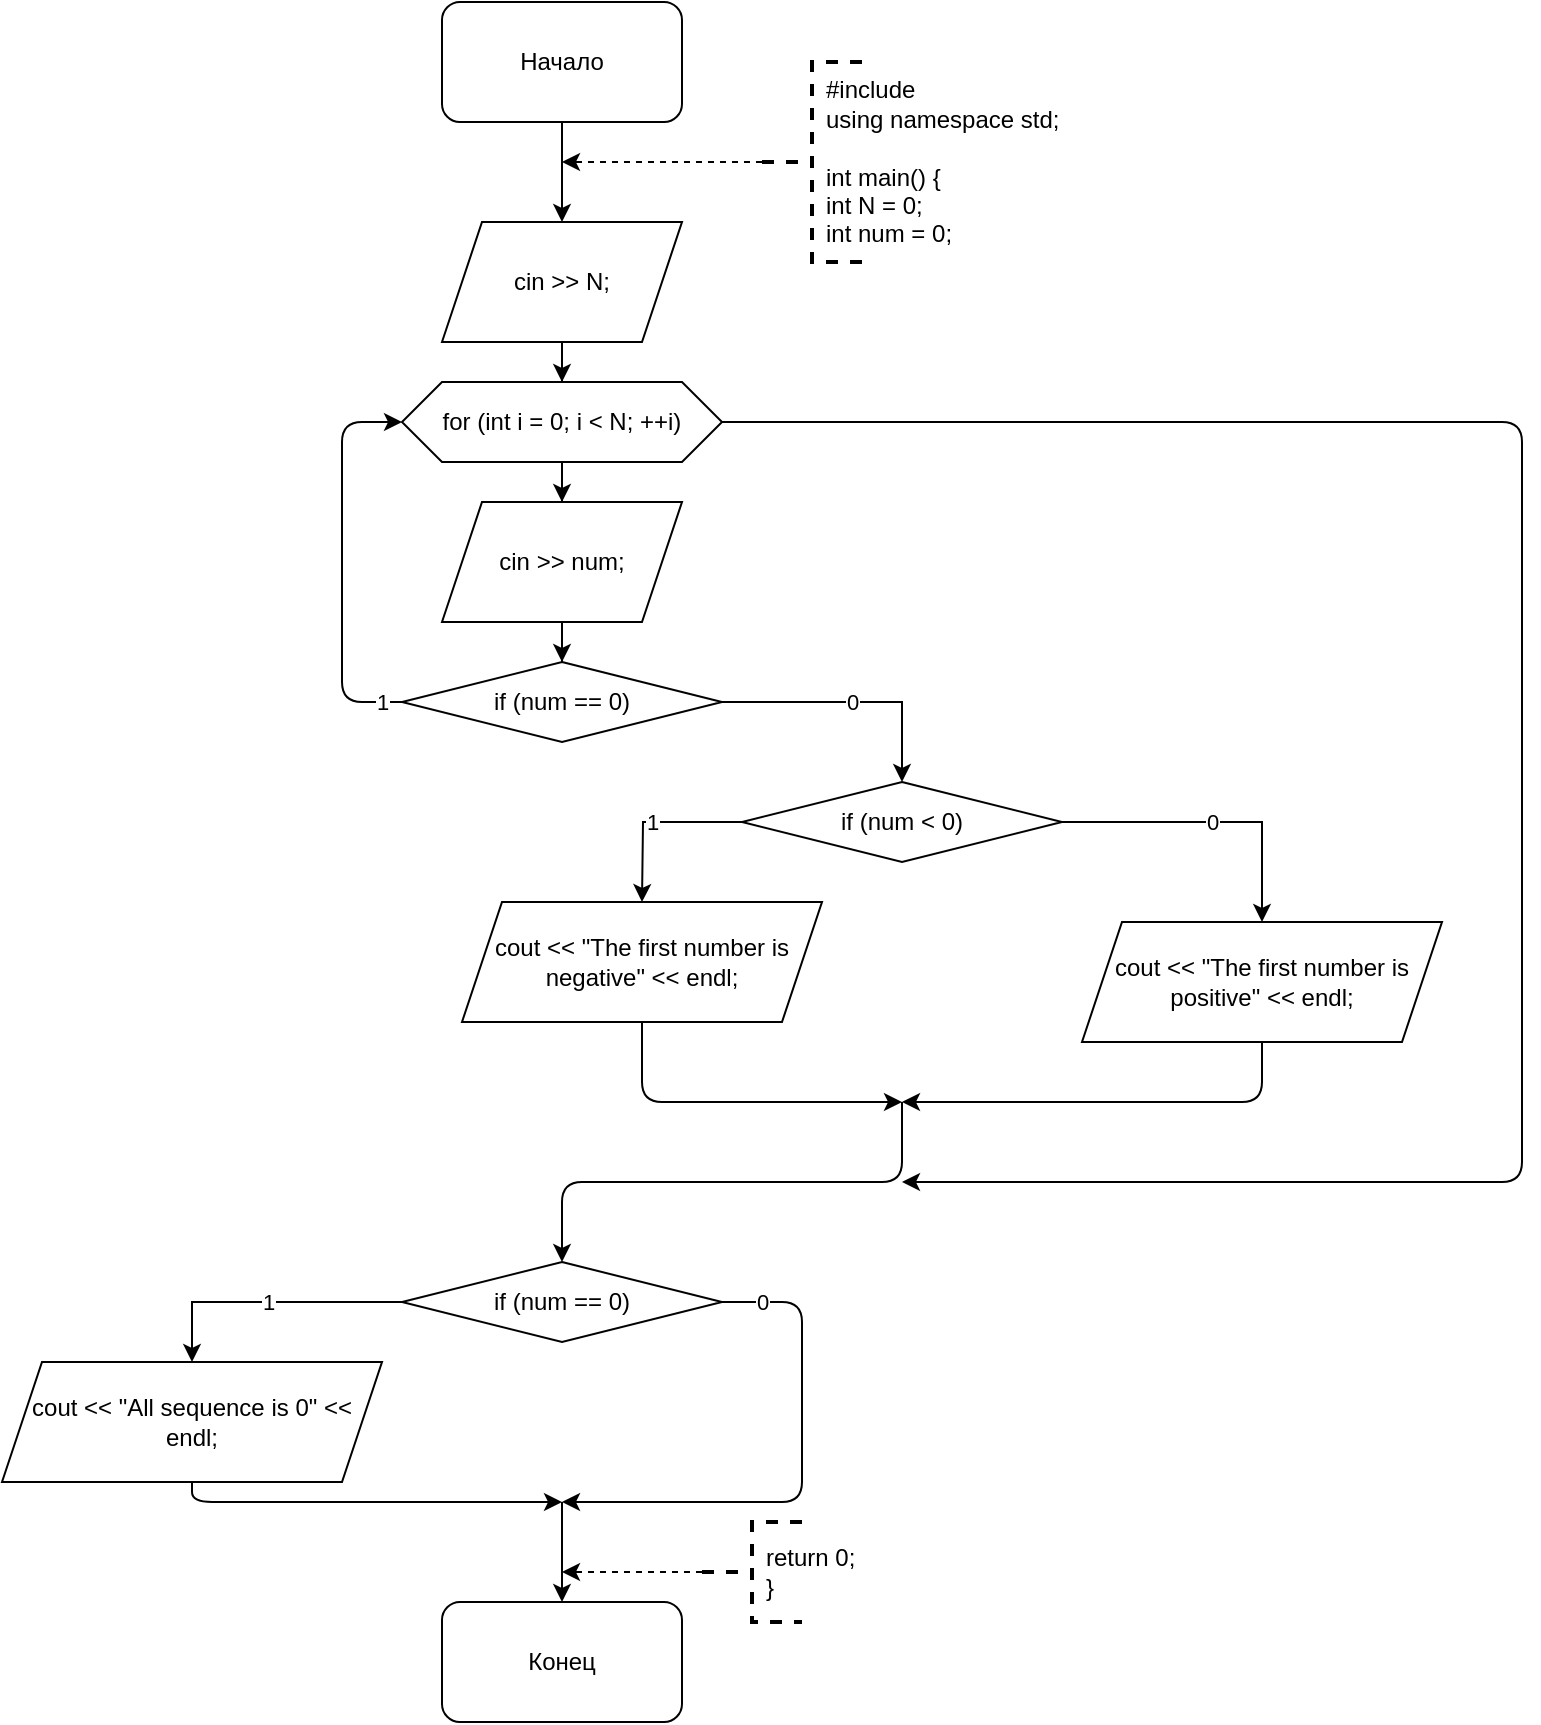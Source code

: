 <mxfile version="13.9.9" type="device"><diagram id="fYKPXiDv9TKCi3dZi99Z" name="Страница 1"><mxGraphModel dx="1024" dy="592" grid="1" gridSize="10" guides="1" tooltips="1" connect="1" arrows="1" fold="1" page="1" pageScale="1" pageWidth="827" pageHeight="1169" math="0" shadow="0"><root><mxCell id="0"/><mxCell id="1" parent="0"/><mxCell id="S9rX5GKS6qyQ6v8yqRE0-10" style="edgeStyle=orthogonalEdgeStyle;rounded=0;orthogonalLoop=1;jettySize=auto;html=1;" edge="1" parent="1" source="S9rX5GKS6qyQ6v8yqRE0-1" target="S9rX5GKS6qyQ6v8yqRE0-2"><mxGeometry relative="1" as="geometry"/></mxCell><mxCell id="S9rX5GKS6qyQ6v8yqRE0-1" value="Начало" style="rounded=1;whiteSpace=wrap;html=1;" vertex="1" parent="1"><mxGeometry x="340" y="10" width="120" height="60" as="geometry"/></mxCell><mxCell id="S9rX5GKS6qyQ6v8yqRE0-11" style="edgeStyle=orthogonalEdgeStyle;rounded=0;orthogonalLoop=1;jettySize=auto;html=1;" edge="1" parent="1" source="S9rX5GKS6qyQ6v8yqRE0-2" target="S9rX5GKS6qyQ6v8yqRE0-3"><mxGeometry relative="1" as="geometry"/></mxCell><mxCell id="S9rX5GKS6qyQ6v8yqRE0-2" value="cin &amp;gt;&amp;gt; N;" style="shape=parallelogram;perimeter=parallelogramPerimeter;whiteSpace=wrap;html=1;fixedSize=1;" vertex="1" parent="1"><mxGeometry x="340" y="120" width="120" height="60" as="geometry"/></mxCell><mxCell id="S9rX5GKS6qyQ6v8yqRE0-12" style="edgeStyle=orthogonalEdgeStyle;rounded=0;orthogonalLoop=1;jettySize=auto;html=1;" edge="1" parent="1" source="S9rX5GKS6qyQ6v8yqRE0-3" target="S9rX5GKS6qyQ6v8yqRE0-4"><mxGeometry relative="1" as="geometry"/></mxCell><mxCell id="S9rX5GKS6qyQ6v8yqRE0-3" value="for (int i = 0; i &amp;lt; N; ++i)" style="shape=hexagon;perimeter=hexagonPerimeter2;whiteSpace=wrap;html=1;fixedSize=1;" vertex="1" parent="1"><mxGeometry x="320" y="200" width="160" height="40" as="geometry"/></mxCell><mxCell id="S9rX5GKS6qyQ6v8yqRE0-13" style="edgeStyle=orthogonalEdgeStyle;rounded=0;orthogonalLoop=1;jettySize=auto;html=1;" edge="1" parent="1" source="S9rX5GKS6qyQ6v8yqRE0-4" target="S9rX5GKS6qyQ6v8yqRE0-5"><mxGeometry relative="1" as="geometry"/></mxCell><mxCell id="S9rX5GKS6qyQ6v8yqRE0-4" value="cin &amp;gt;&amp;gt; num;" style="shape=parallelogram;perimeter=parallelogramPerimeter;whiteSpace=wrap;html=1;fixedSize=1;" vertex="1" parent="1"><mxGeometry x="340" y="260" width="120" height="60" as="geometry"/></mxCell><mxCell id="S9rX5GKS6qyQ6v8yqRE0-6" value="0" style="edgeStyle=orthogonalEdgeStyle;rounded=0;orthogonalLoop=1;jettySize=auto;html=1;" edge="1" parent="1" source="S9rX5GKS6qyQ6v8yqRE0-5" target="S9rX5GKS6qyQ6v8yqRE0-7"><mxGeometry relative="1" as="geometry"><mxPoint x="520" y="400" as="targetPoint"/></mxGeometry></mxCell><mxCell id="S9rX5GKS6qyQ6v8yqRE0-5" value="if (num == 0)" style="rhombus;whiteSpace=wrap;html=1;" vertex="1" parent="1"><mxGeometry x="320" y="340" width="160" height="40" as="geometry"/></mxCell><mxCell id="S9rX5GKS6qyQ6v8yqRE0-8" value="0" style="edgeStyle=orthogonalEdgeStyle;rounded=0;orthogonalLoop=1;jettySize=auto;html=1;" edge="1" parent="1" source="S9rX5GKS6qyQ6v8yqRE0-7" target="S9rX5GKS6qyQ6v8yqRE0-9"><mxGeometry relative="1" as="geometry"><mxPoint x="700" y="470" as="targetPoint"/></mxGeometry></mxCell><mxCell id="S9rX5GKS6qyQ6v8yqRE0-15" value="1" style="edgeStyle=orthogonalEdgeStyle;rounded=0;orthogonalLoop=1;jettySize=auto;html=1;" edge="1" parent="1" source="S9rX5GKS6qyQ6v8yqRE0-7"><mxGeometry relative="1" as="geometry"><mxPoint x="440" y="460" as="targetPoint"/></mxGeometry></mxCell><mxCell id="S9rX5GKS6qyQ6v8yqRE0-7" value="if (num &amp;lt; 0)" style="rhombus;whiteSpace=wrap;html=1;" vertex="1" parent="1"><mxGeometry x="490" y="400" width="160" height="40" as="geometry"/></mxCell><mxCell id="S9rX5GKS6qyQ6v8yqRE0-9" value="cout &amp;lt;&amp;lt; &quot;The first number is positive&quot; &amp;lt;&amp;lt; endl;" style="shape=parallelogram;perimeter=parallelogramPerimeter;whiteSpace=wrap;html=1;fixedSize=1;" vertex="1" parent="1"><mxGeometry x="660" y="470" width="180" height="60" as="geometry"/></mxCell><mxCell id="S9rX5GKS6qyQ6v8yqRE0-14" value="1" style="endArrow=classic;html=1;exitX=0;exitY=0.5;exitDx=0;exitDy=0;entryX=0;entryY=0.5;entryDx=0;entryDy=0;" edge="1" parent="1" source="S9rX5GKS6qyQ6v8yqRE0-5" target="S9rX5GKS6qyQ6v8yqRE0-3"><mxGeometry x="-0.9" width="50" height="50" relative="1" as="geometry"><mxPoint x="390" y="420" as="sourcePoint"/><mxPoint x="440" y="370" as="targetPoint"/><Array as="points"><mxPoint x="290" y="360"/><mxPoint x="290" y="220"/></Array><mxPoint as="offset"/></mxGeometry></mxCell><mxCell id="S9rX5GKS6qyQ6v8yqRE0-16" value="cout &amp;lt;&amp;lt; &quot;The first number is negative&quot; &amp;lt;&amp;lt; endl;" style="shape=parallelogram;perimeter=parallelogramPerimeter;whiteSpace=wrap;html=1;fixedSize=1;" vertex="1" parent="1"><mxGeometry x="350" y="460" width="180" height="60" as="geometry"/></mxCell><mxCell id="S9rX5GKS6qyQ6v8yqRE0-17" value="" style="endArrow=classic;html=1;exitX=0.5;exitY=1;exitDx=0;exitDy=0;" edge="1" parent="1" source="S9rX5GKS6qyQ6v8yqRE0-16"><mxGeometry width="50" height="50" relative="1" as="geometry"><mxPoint x="390" y="520" as="sourcePoint"/><mxPoint x="570" y="560" as="targetPoint"/><Array as="points"><mxPoint x="440" y="560"/></Array></mxGeometry></mxCell><mxCell id="S9rX5GKS6qyQ6v8yqRE0-18" value="" style="endArrow=classic;html=1;exitX=0.5;exitY=1;exitDx=0;exitDy=0;" edge="1" parent="1" source="S9rX5GKS6qyQ6v8yqRE0-9"><mxGeometry width="50" height="50" relative="1" as="geometry"><mxPoint x="390" y="520" as="sourcePoint"/><mxPoint x="570" y="560" as="targetPoint"/><Array as="points"><mxPoint x="750" y="560"/></Array></mxGeometry></mxCell><mxCell id="S9rX5GKS6qyQ6v8yqRE0-19" value="" style="endArrow=classic;html=1;" edge="1" parent="1"><mxGeometry width="50" height="50" relative="1" as="geometry"><mxPoint x="570" y="560" as="sourcePoint"/><mxPoint x="400" y="640" as="targetPoint"/><Array as="points"><mxPoint x="570" y="600"/><mxPoint x="400" y="600"/></Array></mxGeometry></mxCell><mxCell id="S9rX5GKS6qyQ6v8yqRE0-20" value="" style="endArrow=classic;html=1;exitX=1;exitY=0.5;exitDx=0;exitDy=0;" edge="1" parent="1" source="S9rX5GKS6qyQ6v8yqRE0-3"><mxGeometry width="50" height="50" relative="1" as="geometry"><mxPoint x="350" y="520" as="sourcePoint"/><mxPoint x="570" y="600" as="targetPoint"/><Array as="points"><mxPoint x="880" y="220"/><mxPoint x="880" y="600"/></Array></mxGeometry></mxCell><mxCell id="S9rX5GKS6qyQ6v8yqRE0-24" value="1" style="edgeStyle=orthogonalEdgeStyle;rounded=0;orthogonalLoop=1;jettySize=auto;html=1;" edge="1" parent="1" source="S9rX5GKS6qyQ6v8yqRE0-22" target="S9rX5GKS6qyQ6v8yqRE0-23"><mxGeometry relative="1" as="geometry"/></mxCell><mxCell id="S9rX5GKS6qyQ6v8yqRE0-22" value="if (num == 0)" style="rhombus;whiteSpace=wrap;html=1;" vertex="1" parent="1"><mxGeometry x="320" y="640" width="160" height="40" as="geometry"/></mxCell><mxCell id="S9rX5GKS6qyQ6v8yqRE0-23" value="cout &amp;lt;&amp;lt; &quot;All sequence is 0&quot; &amp;lt;&amp;lt; endl;" style="shape=parallelogram;perimeter=parallelogramPerimeter;whiteSpace=wrap;html=1;fixedSize=1;" vertex="1" parent="1"><mxGeometry x="120" y="690" width="190" height="60" as="geometry"/></mxCell><mxCell id="S9rX5GKS6qyQ6v8yqRE0-25" value="" style="endArrow=classic;html=1;exitX=0.5;exitY=1;exitDx=0;exitDy=0;" edge="1" parent="1" source="S9rX5GKS6qyQ6v8yqRE0-23"><mxGeometry width="50" height="50" relative="1" as="geometry"><mxPoint x="330" y="710" as="sourcePoint"/><mxPoint x="400" y="760" as="targetPoint"/><Array as="points"><mxPoint x="215" y="760"/></Array></mxGeometry></mxCell><mxCell id="S9rX5GKS6qyQ6v8yqRE0-26" value="0" style="endArrow=classic;html=1;exitX=1;exitY=0.5;exitDx=0;exitDy=0;" edge="1" parent="1" source="S9rX5GKS6qyQ6v8yqRE0-22"><mxGeometry x="-0.846" width="50" height="50" relative="1" as="geometry"><mxPoint x="330" y="710" as="sourcePoint"/><mxPoint x="400" y="760" as="targetPoint"/><Array as="points"><mxPoint x="520" y="660"/><mxPoint x="520" y="760"/></Array><mxPoint as="offset"/></mxGeometry></mxCell><mxCell id="S9rX5GKS6qyQ6v8yqRE0-27" value="Конец" style="rounded=1;whiteSpace=wrap;html=1;" vertex="1" parent="1"><mxGeometry x="340" y="810" width="120" height="60" as="geometry"/></mxCell><mxCell id="S9rX5GKS6qyQ6v8yqRE0-28" value="" style="endArrow=classic;html=1;entryX=0.5;entryY=0;entryDx=0;entryDy=0;" edge="1" parent="1" target="S9rX5GKS6qyQ6v8yqRE0-27"><mxGeometry width="50" height="50" relative="1" as="geometry"><mxPoint x="400" y="760" as="sourcePoint"/><mxPoint x="380" y="760" as="targetPoint"/></mxGeometry></mxCell><mxCell id="S9rX5GKS6qyQ6v8yqRE0-30" style="edgeStyle=orthogonalEdgeStyle;rounded=0;orthogonalLoop=1;jettySize=auto;html=1;dashed=1;" edge="1" parent="1" source="S9rX5GKS6qyQ6v8yqRE0-29"><mxGeometry relative="1" as="geometry"><mxPoint x="400" y="90" as="targetPoint"/></mxGeometry></mxCell><mxCell id="S9rX5GKS6qyQ6v8yqRE0-29" value="" style="strokeWidth=2;html=1;shape=mxgraph.flowchart.annotation_2;align=left;labelPosition=right;pointerEvents=1;dashed=1;" vertex="1" parent="1"><mxGeometry x="500" y="40" width="50" height="100" as="geometry"/></mxCell><mxCell id="S9rX5GKS6qyQ6v8yqRE0-31" value="#include&lt;br&gt;using namespace std;&lt;br&gt;&lt;br&gt;int main() {&lt;br&gt;int N = 0;&lt;br&gt;int num = 0;" style="text;html=1;strokeColor=none;fillColor=none;align=left;verticalAlign=middle;whiteSpace=wrap;rounded=0;dashed=1;" vertex="1" parent="1"><mxGeometry x="530" y="40" width="140" height="100" as="geometry"/></mxCell><mxCell id="S9rX5GKS6qyQ6v8yqRE0-33" style="edgeStyle=orthogonalEdgeStyle;rounded=0;orthogonalLoop=1;jettySize=auto;html=1;dashed=1;" edge="1" parent="1" source="S9rX5GKS6qyQ6v8yqRE0-32"><mxGeometry relative="1" as="geometry"><mxPoint x="400" y="795" as="targetPoint"/></mxGeometry></mxCell><mxCell id="S9rX5GKS6qyQ6v8yqRE0-32" value="" style="strokeWidth=2;html=1;shape=mxgraph.flowchart.annotation_2;align=left;labelPosition=right;pointerEvents=1;dashed=1;" vertex="1" parent="1"><mxGeometry x="470" y="770" width="50" height="50" as="geometry"/></mxCell><mxCell id="S9rX5GKS6qyQ6v8yqRE0-34" value="return 0;&lt;br&gt;}" style="text;html=1;strokeColor=none;fillColor=none;align=left;verticalAlign=middle;whiteSpace=wrap;rounded=0;dashed=1;" vertex="1" parent="1"><mxGeometry x="500" y="770" width="80" height="50" as="geometry"/></mxCell></root></mxGraphModel></diagram></mxfile>